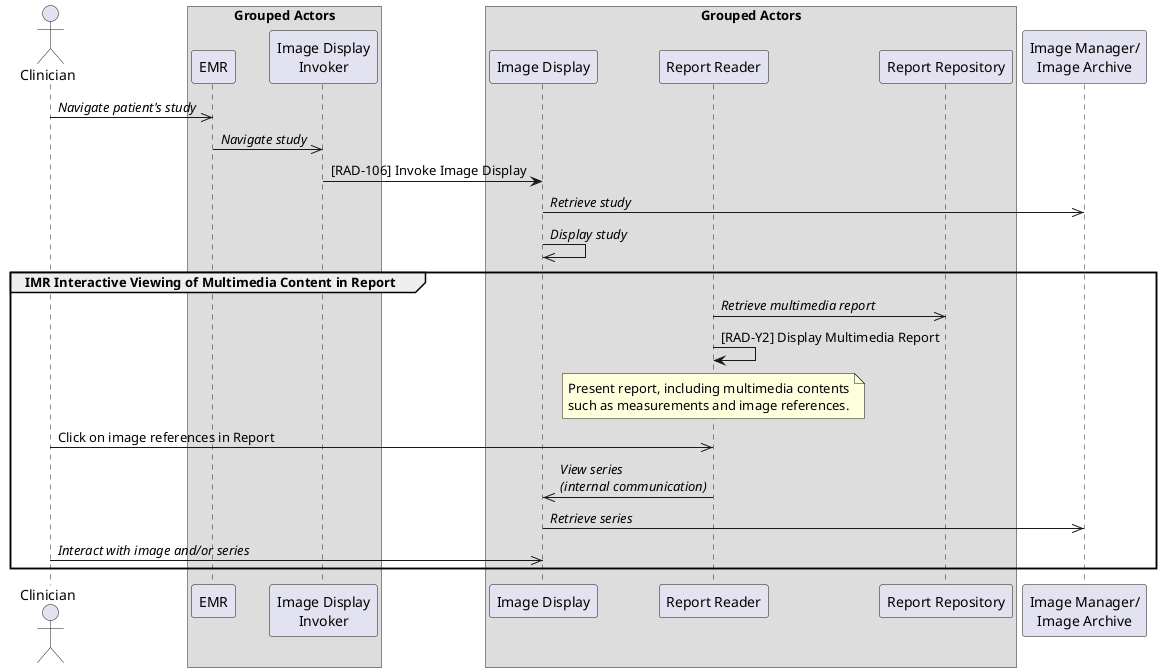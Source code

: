 @startuml

actor Clinician as Clinician

box Grouped Actors
participant "EMR" as EMR
participant "Image Display\nInvoker" as Invoker
end box

box Grouped Actors
participant "Image Display" as Display
participant "Report Reader" as Reader
participant "Report Repository" as Repo
end box

participant "Image Manager/\nImage Archive" as Archive

Clinician->>EMR: //Navigate patient's study//
EMR->>Invoker: //Navigate study//

Invoker->Display: [RAD-106] Invoke Image Display
Display->>Archive: //Retrieve study//
Display->>Display: //Display study//

group IMR Interactive Viewing of Multimedia Content in Report
Reader->>Repo: //Retrieve multimedia report//
Reader->Reader: [RAD-Y2] Display Multimedia Report

note over Reader
Present report, including multimedia contents
such as measurements and image references.
end note

Clinician->>Reader: Click on image references in Report
Reader->>Display: //View series//\n//(internal communication)//
Display->>Archive: //Retrieve series//

Clinician->>Display: //Interact with image and/or series//
end

@enduml